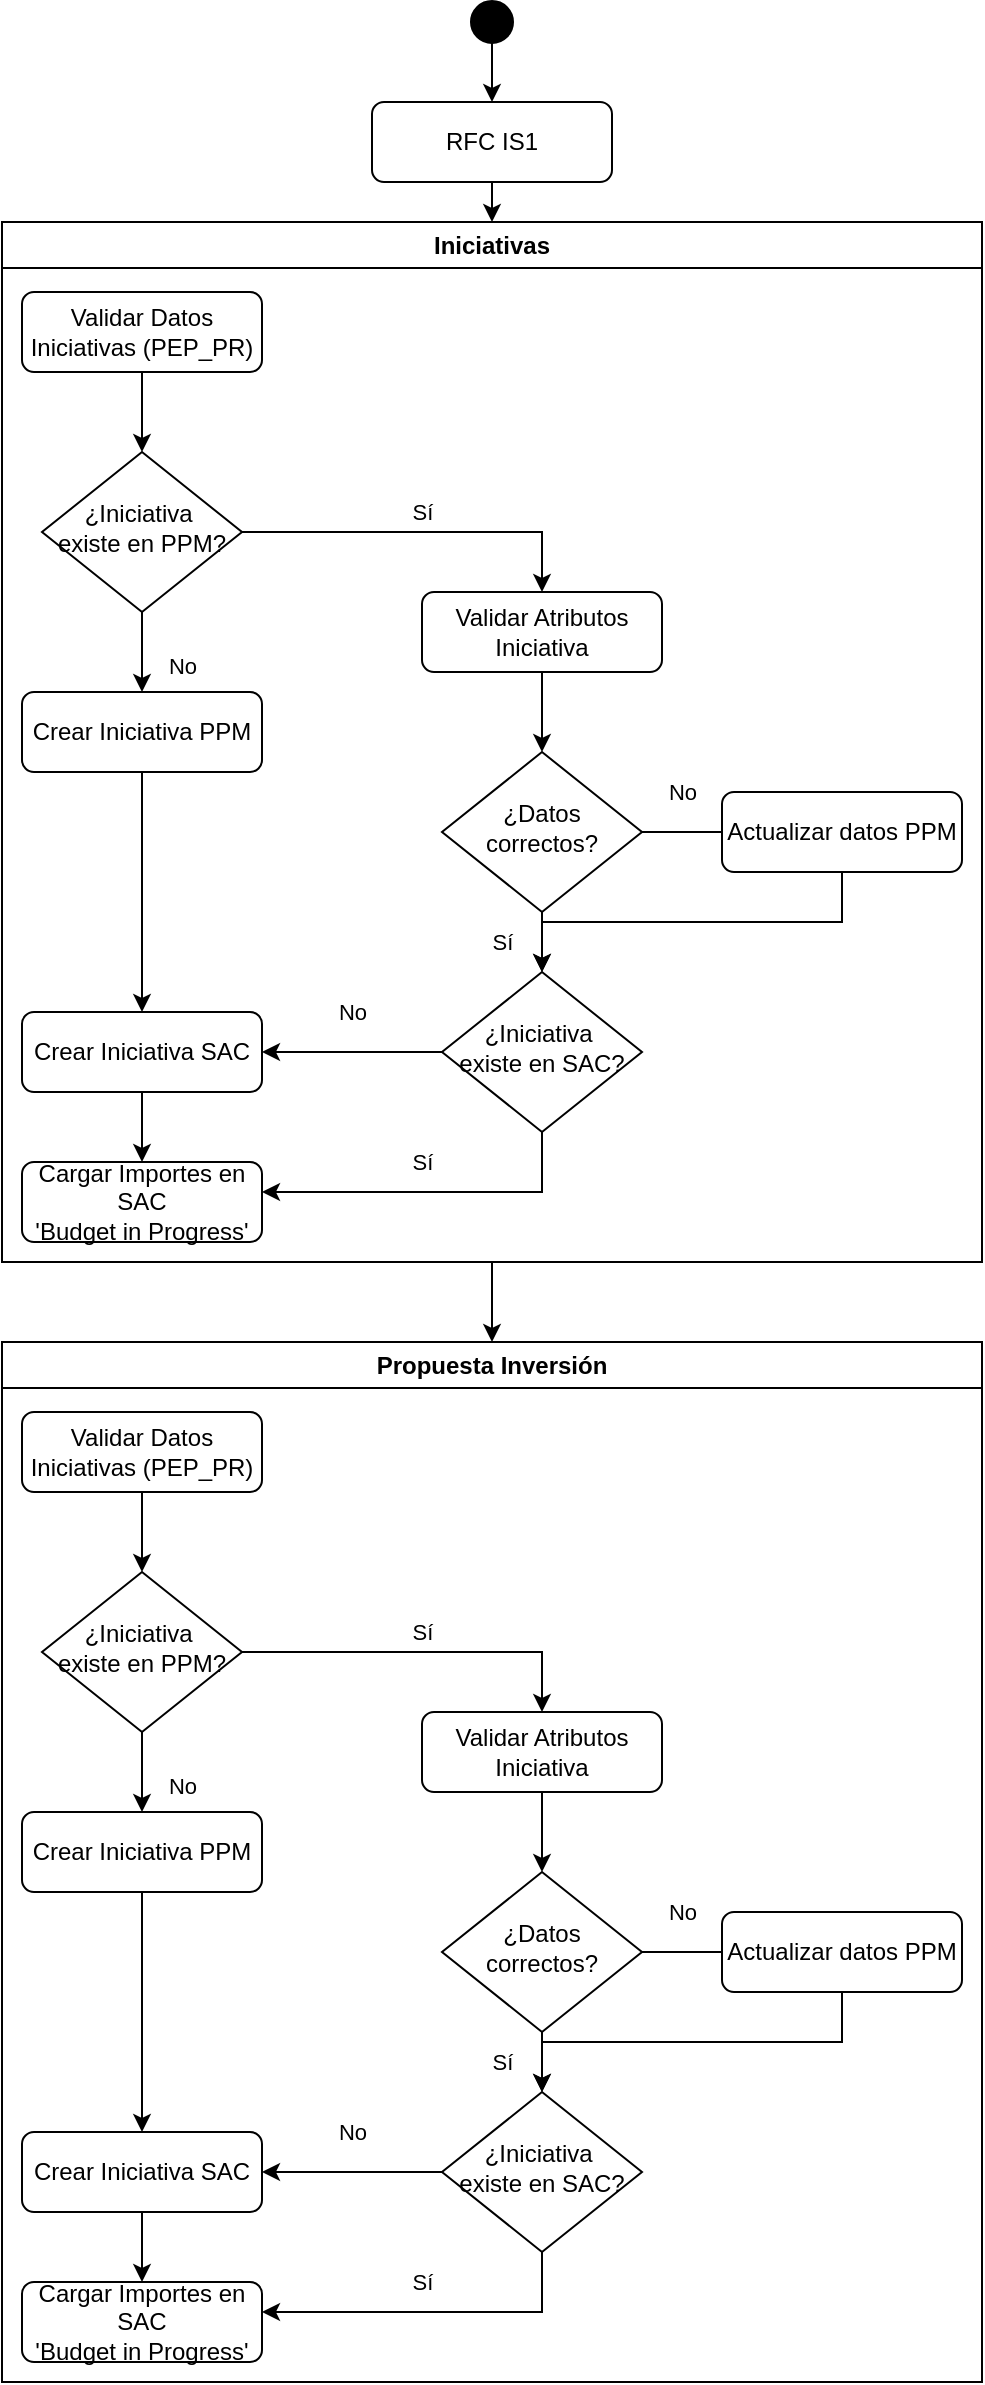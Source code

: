 <mxfile version="22.1.8" type="github">
  <diagram id="C5RBs43oDa-KdzZeNtuy" name="Page-1">
    <mxGraphModel dx="1082" dy="584" grid="1" gridSize="10" guides="1" tooltips="1" connect="1" arrows="1" fold="1" page="0" pageScale="1" pageWidth="827" pageHeight="1169" math="0" shadow="0">
      <root>
        <mxCell id="WIyWlLk6GJQsqaUBKTNV-0" />
        <mxCell id="WIyWlLk6GJQsqaUBKTNV-1" parent="WIyWlLk6GJQsqaUBKTNV-0" />
        <mxCell id="JY8X9G6Nhq-8xD8usxKT-8" style="edgeStyle=orthogonalEdgeStyle;rounded=0;orthogonalLoop=1;jettySize=auto;html=1;exitX=0.5;exitY=1;exitDx=0;exitDy=0;entryX=0.5;entryY=0;entryDx=0;entryDy=0;" edge="1" parent="WIyWlLk6GJQsqaUBKTNV-1" source="WIyWlLk6GJQsqaUBKTNV-3" target="JY8X9G6Nhq-8xD8usxKT-33">
          <mxGeometry relative="1" as="geometry">
            <mxPoint x="200" y="200" as="targetPoint" />
          </mxGeometry>
        </mxCell>
        <mxCell id="WIyWlLk6GJQsqaUBKTNV-3" value="RFC IS1" style="rounded=1;whiteSpace=wrap;html=1;fontSize=12;glass=0;strokeWidth=1;shadow=0;" parent="WIyWlLk6GJQsqaUBKTNV-1" vertex="1">
          <mxGeometry x="305" y="110" width="120" height="40" as="geometry" />
        </mxCell>
        <mxCell id="JY8X9G6Nhq-8xD8usxKT-6" style="edgeStyle=orthogonalEdgeStyle;rounded=0;orthogonalLoop=1;jettySize=auto;html=1;exitX=0.5;exitY=1;exitDx=0;exitDy=0;exitPerimeter=0;entryX=0.5;entryY=0;entryDx=0;entryDy=0;" edge="1" parent="WIyWlLk6GJQsqaUBKTNV-1" source="JY8X9G6Nhq-8xD8usxKT-5" target="WIyWlLk6GJQsqaUBKTNV-3">
          <mxGeometry relative="1" as="geometry" />
        </mxCell>
        <mxCell id="JY8X9G6Nhq-8xD8usxKT-5" value="" style="strokeWidth=2;html=1;shape=mxgraph.flowchart.start_2;whiteSpace=wrap;fillColor=#000000;" vertex="1" parent="WIyWlLk6GJQsqaUBKTNV-1">
          <mxGeometry x="355" y="60" width="20" height="20" as="geometry" />
        </mxCell>
        <mxCell id="JY8X9G6Nhq-8xD8usxKT-76" style="edgeStyle=orthogonalEdgeStyle;rounded=0;orthogonalLoop=1;jettySize=auto;html=1;exitX=0.5;exitY=1;exitDx=0;exitDy=0;entryX=0.5;entryY=0;entryDx=0;entryDy=0;" edge="1" parent="WIyWlLk6GJQsqaUBKTNV-1" source="JY8X9G6Nhq-8xD8usxKT-33" target="JY8X9G6Nhq-8xD8usxKT-55">
          <mxGeometry relative="1" as="geometry" />
        </mxCell>
        <mxCell id="JY8X9G6Nhq-8xD8usxKT-33" value="Iniciativas" style="swimlane;whiteSpace=wrap;html=1;" vertex="1" parent="WIyWlLk6GJQsqaUBKTNV-1">
          <mxGeometry x="120" y="170" width="490" height="520" as="geometry">
            <mxRectangle x="80" y="200" width="100" height="30" as="alternateBounds" />
          </mxGeometry>
        </mxCell>
        <mxCell id="JY8X9G6Nhq-8xD8usxKT-36" value="¿Iniciativa&amp;nbsp; existe en PPM?" style="rhombus;whiteSpace=wrap;html=1;shadow=0;fontFamily=Helvetica;fontSize=12;align=center;strokeWidth=1;spacing=6;spacingTop=-4;" vertex="1" parent="JY8X9G6Nhq-8xD8usxKT-33">
          <mxGeometry x="20" y="115" width="100" height="80" as="geometry" />
        </mxCell>
        <mxCell id="JY8X9G6Nhq-8xD8usxKT-38" value="Crear Iniciativa PPM" style="rounded=1;whiteSpace=wrap;html=1;fontSize=12;glass=0;strokeWidth=1;shadow=0;" vertex="1" parent="JY8X9G6Nhq-8xD8usxKT-33">
          <mxGeometry x="10" y="235" width="120" height="40" as="geometry" />
        </mxCell>
        <mxCell id="JY8X9G6Nhq-8xD8usxKT-34" value="No" style="rounded=0;html=1;jettySize=auto;orthogonalLoop=1;fontSize=11;endArrow=classic;endFill=1;endSize=6;strokeWidth=1;shadow=0;labelBackgroundColor=none;edgeStyle=orthogonalEdgeStyle;" edge="1" parent="JY8X9G6Nhq-8xD8usxKT-33" source="JY8X9G6Nhq-8xD8usxKT-36" target="JY8X9G6Nhq-8xD8usxKT-38">
          <mxGeometry x="0.333" y="20" relative="1" as="geometry">
            <mxPoint as="offset" />
          </mxGeometry>
        </mxCell>
        <mxCell id="JY8X9G6Nhq-8xD8usxKT-40" value="Validar Atributos Iniciativa" style="rounded=1;whiteSpace=wrap;html=1;fontSize=12;glass=0;strokeWidth=1;shadow=0;" vertex="1" parent="JY8X9G6Nhq-8xD8usxKT-33">
          <mxGeometry x="210" y="185" width="120" height="40" as="geometry" />
        </mxCell>
        <mxCell id="JY8X9G6Nhq-8xD8usxKT-35" value="Sí" style="edgeStyle=orthogonalEdgeStyle;rounded=0;html=1;jettySize=auto;orthogonalLoop=1;fontSize=11;endArrow=classic;endFill=1;strokeWidth=1;shadow=0;labelBackgroundColor=none;" edge="1" parent="JY8X9G6Nhq-8xD8usxKT-33" source="JY8X9G6Nhq-8xD8usxKT-36" target="JY8X9G6Nhq-8xD8usxKT-40">
          <mxGeometry y="10" relative="1" as="geometry">
            <mxPoint as="offset" />
            <Array as="points">
              <mxPoint x="270" y="155" />
            </Array>
          </mxGeometry>
        </mxCell>
        <mxCell id="JY8X9G6Nhq-8xD8usxKT-41" style="edgeStyle=orthogonalEdgeStyle;rounded=0;orthogonalLoop=1;jettySize=auto;html=1;exitX=0.5;exitY=1;exitDx=0;exitDy=0;entryX=0.5;entryY=0;entryDx=0;entryDy=0;" edge="1" parent="JY8X9G6Nhq-8xD8usxKT-33" source="JY8X9G6Nhq-8xD8usxKT-42" target="JY8X9G6Nhq-8xD8usxKT-36">
          <mxGeometry relative="1" as="geometry" />
        </mxCell>
        <mxCell id="JY8X9G6Nhq-8xD8usxKT-42" value="Validar Datos Iniciativas (PEP_PR)" style="rounded=1;whiteSpace=wrap;html=1;fontSize=12;glass=0;strokeWidth=1;shadow=0;" vertex="1" parent="JY8X9G6Nhq-8xD8usxKT-33">
          <mxGeometry x="10" y="35" width="120" height="40" as="geometry" />
        </mxCell>
        <mxCell id="JY8X9G6Nhq-8xD8usxKT-43" value="Cargar Importes en SAC&lt;br&gt;&#39;Budget in Progress&#39;" style="rounded=1;whiteSpace=wrap;html=1;fontSize=12;glass=0;strokeWidth=1;shadow=0;" vertex="1" parent="JY8X9G6Nhq-8xD8usxKT-33">
          <mxGeometry x="10" y="470" width="120" height="40" as="geometry" />
        </mxCell>
        <mxCell id="JY8X9G6Nhq-8xD8usxKT-44" value="¿Datos correctos?" style="rhombus;whiteSpace=wrap;html=1;shadow=0;fontFamily=Helvetica;fontSize=12;align=center;strokeWidth=1;spacing=6;spacingTop=-4;" vertex="1" parent="JY8X9G6Nhq-8xD8usxKT-33">
          <mxGeometry x="220" y="265" width="100" height="80" as="geometry" />
        </mxCell>
        <mxCell id="JY8X9G6Nhq-8xD8usxKT-39" style="edgeStyle=orthogonalEdgeStyle;rounded=0;orthogonalLoop=1;jettySize=auto;html=1;exitX=0.5;exitY=1;exitDx=0;exitDy=0;entryX=0.5;entryY=0;entryDx=0;entryDy=0;" edge="1" parent="JY8X9G6Nhq-8xD8usxKT-33" source="JY8X9G6Nhq-8xD8usxKT-40" target="JY8X9G6Nhq-8xD8usxKT-44">
          <mxGeometry relative="1" as="geometry" />
        </mxCell>
        <mxCell id="JY8X9G6Nhq-8xD8usxKT-45" style="edgeStyle=orthogonalEdgeStyle;rounded=0;orthogonalLoop=1;jettySize=auto;html=1;exitX=0.5;exitY=1;exitDx=0;exitDy=0;entryX=0.5;entryY=0;entryDx=0;entryDy=0;" edge="1" parent="JY8X9G6Nhq-8xD8usxKT-33" target="JY8X9G6Nhq-8xD8usxKT-47" source="JY8X9G6Nhq-8xD8usxKT-14">
          <mxGeometry relative="1" as="geometry">
            <mxPoint x="430" y="325" as="sourcePoint" />
          </mxGeometry>
        </mxCell>
        <mxCell id="JY8X9G6Nhq-8xD8usxKT-46" value="No" style="rounded=0;html=1;jettySize=auto;orthogonalLoop=1;fontSize=11;endArrow=classic;endFill=1;endSize=6;strokeWidth=1;shadow=0;labelBackgroundColor=none;edgeStyle=orthogonalEdgeStyle;entryX=0;entryY=0.5;entryDx=0;entryDy=0;" edge="1" parent="JY8X9G6Nhq-8xD8usxKT-33" target="JY8X9G6Nhq-8xD8usxKT-14">
          <mxGeometry x="-0.5" y="20" relative="1" as="geometry">
            <mxPoint as="offset" />
            <mxPoint x="320" y="305" as="sourcePoint" />
            <mxPoint x="370" y="305" as="targetPoint" />
            <Array as="points">
              <mxPoint x="380" y="305" />
            </Array>
          </mxGeometry>
        </mxCell>
        <mxCell id="JY8X9G6Nhq-8xD8usxKT-47" value="¿Iniciativa&amp;nbsp; existe en SAC?" style="rhombus;shadow=0;fontFamily=Helvetica;fontSize=12;align=center;strokeWidth=1;spacing=6;spacingTop=-4;html=1;labelPosition=center;verticalLabelPosition=middle;verticalAlign=middle;whiteSpace=wrap;" vertex="1" parent="JY8X9G6Nhq-8xD8usxKT-33">
          <mxGeometry x="220" y="375" width="100" height="80" as="geometry" />
        </mxCell>
        <mxCell id="JY8X9G6Nhq-8xD8usxKT-48" value="Sí" style="edgeStyle=orthogonalEdgeStyle;rounded=0;html=1;jettySize=auto;orthogonalLoop=1;fontSize=11;endArrow=classic;endFill=1;strokeWidth=1;shadow=0;labelBackgroundColor=none;exitX=0.5;exitY=1;exitDx=0;exitDy=0;entryX=0.5;entryY=0;entryDx=0;entryDy=0;" edge="1" parent="JY8X9G6Nhq-8xD8usxKT-33" source="JY8X9G6Nhq-8xD8usxKT-44" target="JY8X9G6Nhq-8xD8usxKT-47">
          <mxGeometry y="-20" relative="1" as="geometry">
            <mxPoint as="offset" />
            <mxPoint x="180" y="395" as="sourcePoint" />
            <mxPoint x="330" y="425" as="targetPoint" />
            <Array as="points">
              <mxPoint x="270" y="355" />
              <mxPoint x="270" y="355" />
            </Array>
          </mxGeometry>
        </mxCell>
        <mxCell id="JY8X9G6Nhq-8xD8usxKT-49" style="edgeStyle=orthogonalEdgeStyle;rounded=0;orthogonalLoop=1;jettySize=auto;html=1;exitX=0.5;exitY=1;exitDx=0;exitDy=0;entryX=0.5;entryY=0;entryDx=0;entryDy=0;" edge="1" parent="JY8X9G6Nhq-8xD8usxKT-33" source="JY8X9G6Nhq-8xD8usxKT-50" target="JY8X9G6Nhq-8xD8usxKT-43">
          <mxGeometry relative="1" as="geometry">
            <mxPoint x="70" y="465" as="targetPoint" />
          </mxGeometry>
        </mxCell>
        <mxCell id="JY8X9G6Nhq-8xD8usxKT-50" value="Crear Iniciativa SAC" style="rounded=1;whiteSpace=wrap;html=1;fontSize=12;glass=0;strokeWidth=1;shadow=0;" vertex="1" parent="JY8X9G6Nhq-8xD8usxKT-33">
          <mxGeometry x="10" y="395" width="120" height="40" as="geometry" />
        </mxCell>
        <mxCell id="JY8X9G6Nhq-8xD8usxKT-51" value="No" style="edgeStyle=orthogonalEdgeStyle;rounded=0;html=1;jettySize=auto;orthogonalLoop=1;fontSize=11;endArrow=classic;endFill=1;strokeWidth=1;shadow=0;labelBackgroundColor=none;exitX=0;exitY=0.5;exitDx=0;exitDy=0;entryX=1;entryY=0.5;entryDx=0;entryDy=0;" edge="1" parent="JY8X9G6Nhq-8xD8usxKT-33" source="JY8X9G6Nhq-8xD8usxKT-47" target="JY8X9G6Nhq-8xD8usxKT-50">
          <mxGeometry y="-20" relative="1" as="geometry">
            <mxPoint as="offset" />
            <mxPoint x="180" y="420" as="sourcePoint" />
            <mxPoint x="180" y="460" as="targetPoint" />
            <Array as="points" />
          </mxGeometry>
        </mxCell>
        <mxCell id="JY8X9G6Nhq-8xD8usxKT-37" style="edgeStyle=orthogonalEdgeStyle;rounded=0;orthogonalLoop=1;jettySize=auto;html=1;exitX=0.5;exitY=1;exitDx=0;exitDy=0;entryX=0.5;entryY=0;entryDx=0;entryDy=0;" edge="1" parent="JY8X9G6Nhq-8xD8usxKT-33" source="JY8X9G6Nhq-8xD8usxKT-38" target="JY8X9G6Nhq-8xD8usxKT-50">
          <mxGeometry relative="1" as="geometry" />
        </mxCell>
        <mxCell id="JY8X9G6Nhq-8xD8usxKT-52" value="Sí" style="edgeStyle=orthogonalEdgeStyle;rounded=0;html=1;jettySize=auto;orthogonalLoop=1;fontSize=11;endArrow=classic;endFill=1;strokeWidth=1;shadow=0;labelBackgroundColor=none;exitX=0.5;exitY=1;exitDx=0;exitDy=0;entryX=1;entryY=0.5;entryDx=0;entryDy=0;" edge="1" parent="JY8X9G6Nhq-8xD8usxKT-33" source="JY8X9G6Nhq-8xD8usxKT-47">
          <mxGeometry x="0.059" y="-15" relative="1" as="geometry">
            <mxPoint as="offset" />
            <mxPoint x="270" y="495" as="sourcePoint" />
            <mxPoint x="130" y="485" as="targetPoint" />
            <Array as="points">
              <mxPoint x="270" y="485" />
            </Array>
          </mxGeometry>
        </mxCell>
        <mxCell id="JY8X9G6Nhq-8xD8usxKT-14" value="Actualizar datos PPM" style="rounded=1;whiteSpace=wrap;html=1;fontSize=12;glass=0;strokeWidth=1;shadow=0;" vertex="1" parent="JY8X9G6Nhq-8xD8usxKT-33">
          <mxGeometry x="360" y="285" width="120" height="40" as="geometry" />
        </mxCell>
        <mxCell id="JY8X9G6Nhq-8xD8usxKT-55" value="Propuesta Inversión" style="swimlane;whiteSpace=wrap;html=1;" vertex="1" parent="WIyWlLk6GJQsqaUBKTNV-1">
          <mxGeometry x="120" y="730" width="490" height="520" as="geometry">
            <mxRectangle x="80" y="200" width="100" height="30" as="alternateBounds" />
          </mxGeometry>
        </mxCell>
        <mxCell id="JY8X9G6Nhq-8xD8usxKT-56" value="¿Iniciativa&amp;nbsp; existe en PPM?" style="rhombus;whiteSpace=wrap;html=1;shadow=0;fontFamily=Helvetica;fontSize=12;align=center;strokeWidth=1;spacing=6;spacingTop=-4;" vertex="1" parent="JY8X9G6Nhq-8xD8usxKT-55">
          <mxGeometry x="20" y="115" width="100" height="80" as="geometry" />
        </mxCell>
        <mxCell id="JY8X9G6Nhq-8xD8usxKT-57" value="Crear Iniciativa PPM" style="rounded=1;whiteSpace=wrap;html=1;fontSize=12;glass=0;strokeWidth=1;shadow=0;" vertex="1" parent="JY8X9G6Nhq-8xD8usxKT-55">
          <mxGeometry x="10" y="235" width="120" height="40" as="geometry" />
        </mxCell>
        <mxCell id="JY8X9G6Nhq-8xD8usxKT-58" value="No" style="rounded=0;html=1;jettySize=auto;orthogonalLoop=1;fontSize=11;endArrow=classic;endFill=1;endSize=6;strokeWidth=1;shadow=0;labelBackgroundColor=none;edgeStyle=orthogonalEdgeStyle;" edge="1" parent="JY8X9G6Nhq-8xD8usxKT-55" source="JY8X9G6Nhq-8xD8usxKT-56" target="JY8X9G6Nhq-8xD8usxKT-57">
          <mxGeometry x="0.333" y="20" relative="1" as="geometry">
            <mxPoint as="offset" />
          </mxGeometry>
        </mxCell>
        <mxCell id="JY8X9G6Nhq-8xD8usxKT-59" value="Validar Atributos Iniciativa" style="rounded=1;whiteSpace=wrap;html=1;fontSize=12;glass=0;strokeWidth=1;shadow=0;" vertex="1" parent="JY8X9G6Nhq-8xD8usxKT-55">
          <mxGeometry x="210" y="185" width="120" height="40" as="geometry" />
        </mxCell>
        <mxCell id="JY8X9G6Nhq-8xD8usxKT-60" value="Sí" style="edgeStyle=orthogonalEdgeStyle;rounded=0;html=1;jettySize=auto;orthogonalLoop=1;fontSize=11;endArrow=classic;endFill=1;strokeWidth=1;shadow=0;labelBackgroundColor=none;" edge="1" parent="JY8X9G6Nhq-8xD8usxKT-55" source="JY8X9G6Nhq-8xD8usxKT-56" target="JY8X9G6Nhq-8xD8usxKT-59">
          <mxGeometry y="10" relative="1" as="geometry">
            <mxPoint as="offset" />
            <Array as="points">
              <mxPoint x="270" y="155" />
            </Array>
          </mxGeometry>
        </mxCell>
        <mxCell id="JY8X9G6Nhq-8xD8usxKT-61" style="edgeStyle=orthogonalEdgeStyle;rounded=0;orthogonalLoop=1;jettySize=auto;html=1;exitX=0.5;exitY=1;exitDx=0;exitDy=0;entryX=0.5;entryY=0;entryDx=0;entryDy=0;" edge="1" parent="JY8X9G6Nhq-8xD8usxKT-55" source="JY8X9G6Nhq-8xD8usxKT-62" target="JY8X9G6Nhq-8xD8usxKT-56">
          <mxGeometry relative="1" as="geometry" />
        </mxCell>
        <mxCell id="JY8X9G6Nhq-8xD8usxKT-62" value="Validar Datos Iniciativas (PEP_PR)" style="rounded=1;whiteSpace=wrap;html=1;fontSize=12;glass=0;strokeWidth=1;shadow=0;" vertex="1" parent="JY8X9G6Nhq-8xD8usxKT-55">
          <mxGeometry x="10" y="35" width="120" height="40" as="geometry" />
        </mxCell>
        <mxCell id="JY8X9G6Nhq-8xD8usxKT-63" value="Cargar Importes en SAC&lt;br&gt;&#39;Budget in Progress&#39;" style="rounded=1;whiteSpace=wrap;html=1;fontSize=12;glass=0;strokeWidth=1;shadow=0;" vertex="1" parent="JY8X9G6Nhq-8xD8usxKT-55">
          <mxGeometry x="10" y="470" width="120" height="40" as="geometry" />
        </mxCell>
        <mxCell id="JY8X9G6Nhq-8xD8usxKT-64" value="¿Datos correctos?" style="rhombus;whiteSpace=wrap;html=1;shadow=0;fontFamily=Helvetica;fontSize=12;align=center;strokeWidth=1;spacing=6;spacingTop=-4;" vertex="1" parent="JY8X9G6Nhq-8xD8usxKT-55">
          <mxGeometry x="220" y="265" width="100" height="80" as="geometry" />
        </mxCell>
        <mxCell id="JY8X9G6Nhq-8xD8usxKT-65" style="edgeStyle=orthogonalEdgeStyle;rounded=0;orthogonalLoop=1;jettySize=auto;html=1;exitX=0.5;exitY=1;exitDx=0;exitDy=0;entryX=0.5;entryY=0;entryDx=0;entryDy=0;" edge="1" parent="JY8X9G6Nhq-8xD8usxKT-55" source="JY8X9G6Nhq-8xD8usxKT-59" target="JY8X9G6Nhq-8xD8usxKT-64">
          <mxGeometry relative="1" as="geometry" />
        </mxCell>
        <mxCell id="JY8X9G6Nhq-8xD8usxKT-66" style="edgeStyle=orthogonalEdgeStyle;rounded=0;orthogonalLoop=1;jettySize=auto;html=1;exitX=0.5;exitY=1;exitDx=0;exitDy=0;entryX=0.5;entryY=0;entryDx=0;entryDy=0;" edge="1" parent="JY8X9G6Nhq-8xD8usxKT-55" source="JY8X9G6Nhq-8xD8usxKT-75" target="JY8X9G6Nhq-8xD8usxKT-68">
          <mxGeometry relative="1" as="geometry">
            <mxPoint x="430" y="325" as="sourcePoint" />
          </mxGeometry>
        </mxCell>
        <mxCell id="JY8X9G6Nhq-8xD8usxKT-67" value="No" style="rounded=0;html=1;jettySize=auto;orthogonalLoop=1;fontSize=11;endArrow=classic;endFill=1;endSize=6;strokeWidth=1;shadow=0;labelBackgroundColor=none;edgeStyle=orthogonalEdgeStyle;entryX=0;entryY=0.5;entryDx=0;entryDy=0;" edge="1" parent="JY8X9G6Nhq-8xD8usxKT-55" target="JY8X9G6Nhq-8xD8usxKT-75">
          <mxGeometry x="-0.5" y="20" relative="1" as="geometry">
            <mxPoint as="offset" />
            <mxPoint x="320" y="305" as="sourcePoint" />
            <mxPoint x="370" y="305" as="targetPoint" />
            <Array as="points">
              <mxPoint x="380" y="305" />
            </Array>
          </mxGeometry>
        </mxCell>
        <mxCell id="JY8X9G6Nhq-8xD8usxKT-68" value="¿Iniciativa&amp;nbsp; existe en SAC?" style="rhombus;shadow=0;fontFamily=Helvetica;fontSize=12;align=center;strokeWidth=1;spacing=6;spacingTop=-4;html=1;labelPosition=center;verticalLabelPosition=middle;verticalAlign=middle;whiteSpace=wrap;" vertex="1" parent="JY8X9G6Nhq-8xD8usxKT-55">
          <mxGeometry x="220" y="375" width="100" height="80" as="geometry" />
        </mxCell>
        <mxCell id="JY8X9G6Nhq-8xD8usxKT-69" value="Sí" style="edgeStyle=orthogonalEdgeStyle;rounded=0;html=1;jettySize=auto;orthogonalLoop=1;fontSize=11;endArrow=classic;endFill=1;strokeWidth=1;shadow=0;labelBackgroundColor=none;exitX=0.5;exitY=1;exitDx=0;exitDy=0;entryX=0.5;entryY=0;entryDx=0;entryDy=0;" edge="1" parent="JY8X9G6Nhq-8xD8usxKT-55" source="JY8X9G6Nhq-8xD8usxKT-64" target="JY8X9G6Nhq-8xD8usxKT-68">
          <mxGeometry y="-20" relative="1" as="geometry">
            <mxPoint as="offset" />
            <mxPoint x="180" y="395" as="sourcePoint" />
            <mxPoint x="330" y="425" as="targetPoint" />
            <Array as="points">
              <mxPoint x="270" y="355" />
              <mxPoint x="270" y="355" />
            </Array>
          </mxGeometry>
        </mxCell>
        <mxCell id="JY8X9G6Nhq-8xD8usxKT-70" style="edgeStyle=orthogonalEdgeStyle;rounded=0;orthogonalLoop=1;jettySize=auto;html=1;exitX=0.5;exitY=1;exitDx=0;exitDy=0;entryX=0.5;entryY=0;entryDx=0;entryDy=0;" edge="1" parent="JY8X9G6Nhq-8xD8usxKT-55" source="JY8X9G6Nhq-8xD8usxKT-71" target="JY8X9G6Nhq-8xD8usxKT-63">
          <mxGeometry relative="1" as="geometry">
            <mxPoint x="70" y="465" as="targetPoint" />
          </mxGeometry>
        </mxCell>
        <mxCell id="JY8X9G6Nhq-8xD8usxKT-71" value="Crear Iniciativa SAC" style="rounded=1;whiteSpace=wrap;html=1;fontSize=12;glass=0;strokeWidth=1;shadow=0;" vertex="1" parent="JY8X9G6Nhq-8xD8usxKT-55">
          <mxGeometry x="10" y="395" width="120" height="40" as="geometry" />
        </mxCell>
        <mxCell id="JY8X9G6Nhq-8xD8usxKT-72" value="No" style="edgeStyle=orthogonalEdgeStyle;rounded=0;html=1;jettySize=auto;orthogonalLoop=1;fontSize=11;endArrow=classic;endFill=1;strokeWidth=1;shadow=0;labelBackgroundColor=none;exitX=0;exitY=0.5;exitDx=0;exitDy=0;entryX=1;entryY=0.5;entryDx=0;entryDy=0;" edge="1" parent="JY8X9G6Nhq-8xD8usxKT-55" source="JY8X9G6Nhq-8xD8usxKT-68" target="JY8X9G6Nhq-8xD8usxKT-71">
          <mxGeometry y="-20" relative="1" as="geometry">
            <mxPoint as="offset" />
            <mxPoint x="180" y="420" as="sourcePoint" />
            <mxPoint x="180" y="460" as="targetPoint" />
            <Array as="points" />
          </mxGeometry>
        </mxCell>
        <mxCell id="JY8X9G6Nhq-8xD8usxKT-73" style="edgeStyle=orthogonalEdgeStyle;rounded=0;orthogonalLoop=1;jettySize=auto;html=1;exitX=0.5;exitY=1;exitDx=0;exitDy=0;entryX=0.5;entryY=0;entryDx=0;entryDy=0;" edge="1" parent="JY8X9G6Nhq-8xD8usxKT-55" source="JY8X9G6Nhq-8xD8usxKT-57" target="JY8X9G6Nhq-8xD8usxKT-71">
          <mxGeometry relative="1" as="geometry" />
        </mxCell>
        <mxCell id="JY8X9G6Nhq-8xD8usxKT-74" value="Sí" style="edgeStyle=orthogonalEdgeStyle;rounded=0;html=1;jettySize=auto;orthogonalLoop=1;fontSize=11;endArrow=classic;endFill=1;strokeWidth=1;shadow=0;labelBackgroundColor=none;exitX=0.5;exitY=1;exitDx=0;exitDy=0;entryX=1;entryY=0.5;entryDx=0;entryDy=0;" edge="1" parent="JY8X9G6Nhq-8xD8usxKT-55" source="JY8X9G6Nhq-8xD8usxKT-68">
          <mxGeometry x="0.059" y="-15" relative="1" as="geometry">
            <mxPoint as="offset" />
            <mxPoint x="270" y="495" as="sourcePoint" />
            <mxPoint x="130" y="485" as="targetPoint" />
            <Array as="points">
              <mxPoint x="270" y="485" />
            </Array>
          </mxGeometry>
        </mxCell>
        <mxCell id="JY8X9G6Nhq-8xD8usxKT-75" value="Actualizar datos PPM" style="rounded=1;whiteSpace=wrap;html=1;fontSize=12;glass=0;strokeWidth=1;shadow=0;" vertex="1" parent="JY8X9G6Nhq-8xD8usxKT-55">
          <mxGeometry x="360" y="285" width="120" height="40" as="geometry" />
        </mxCell>
      </root>
    </mxGraphModel>
  </diagram>
</mxfile>
